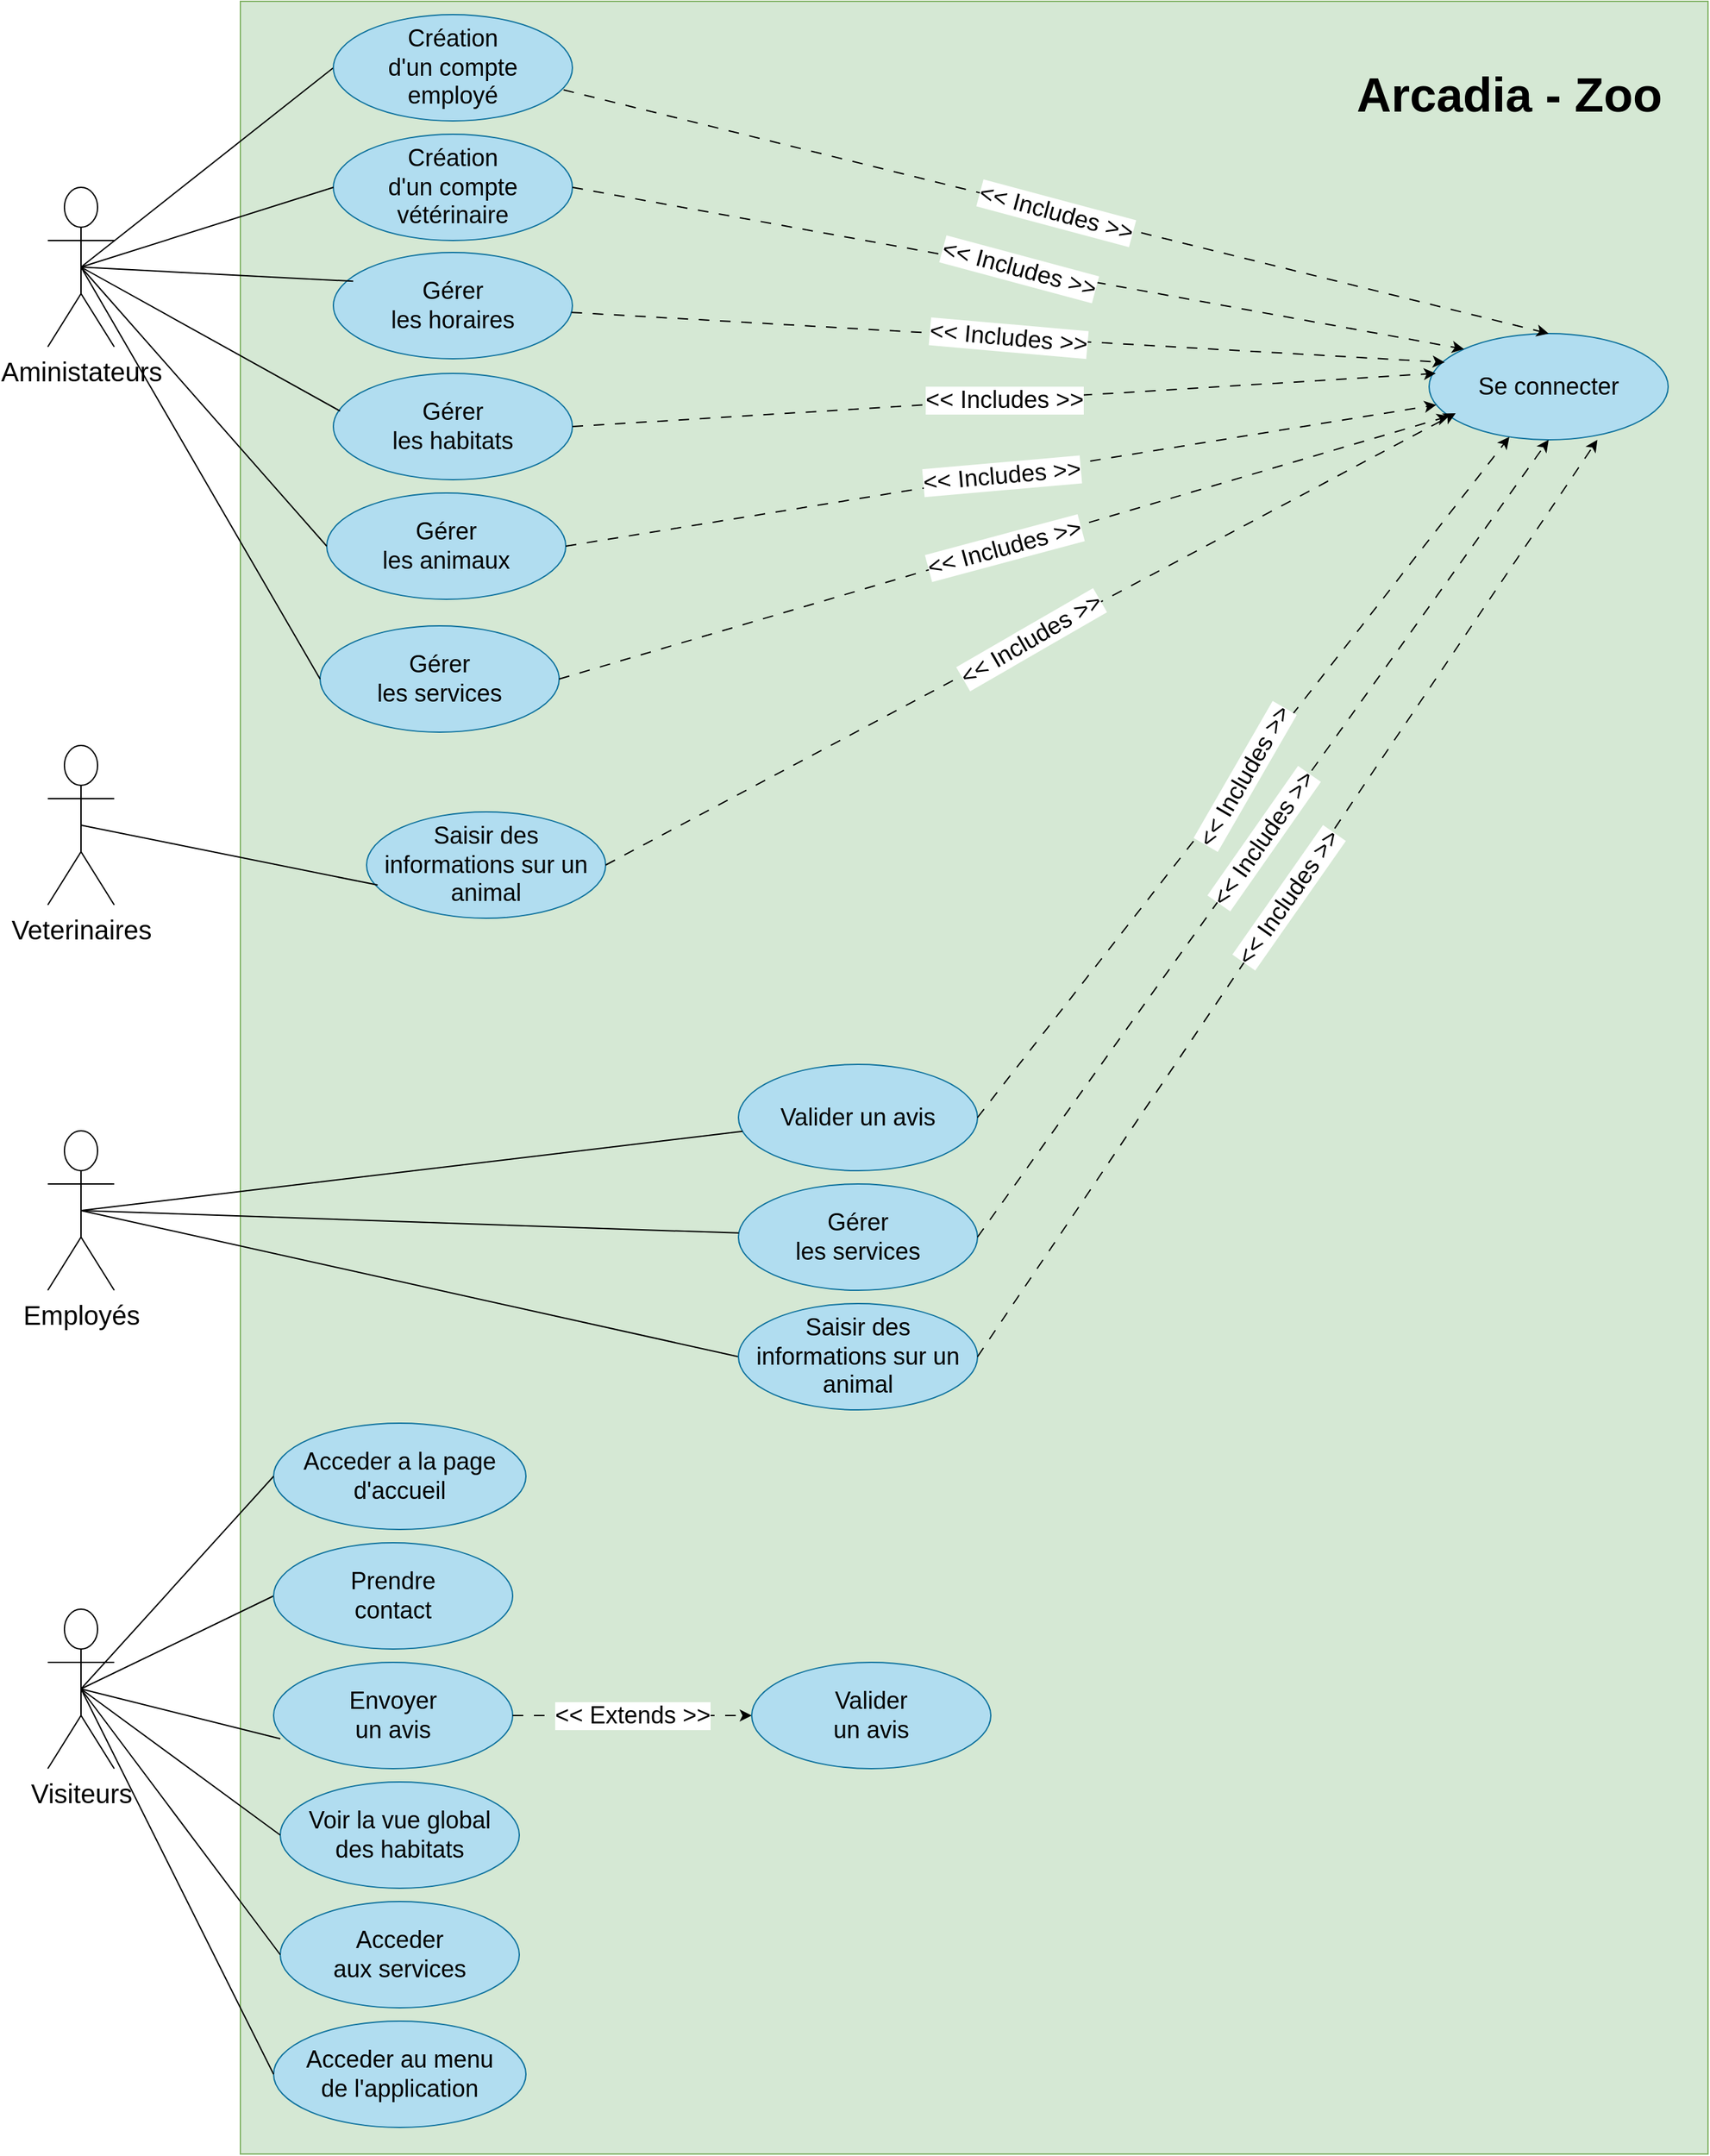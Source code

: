 <mxfile version="24.0.7" type="github">
  <diagram name="Page-1" id="oCPFAEqfmWYbWS78uVZk">
    <mxGraphModel dx="3187" dy="1747" grid="1" gridSize="10" guides="1" tooltips="1" connect="1" arrows="1" fold="1" page="1" pageScale="1" pageWidth="827" pageHeight="1169" math="0" shadow="0">
      <root>
        <mxCell id="0" />
        <mxCell id="1" parent="0" />
        <mxCell id="mDXhd0gq17yFUPMk-IOI-1" value="" style="rounded=0;whiteSpace=wrap;html=1;fillColor=#d5e8d4;strokeColor=#82b366;shadow=0;glass=0;" parent="1" vertex="1">
          <mxGeometry x="325" width="1105" height="1620" as="geometry" />
        </mxCell>
        <mxCell id="mDXhd0gq17yFUPMk-IOI-7" value="&lt;font style=&quot;font-size: 20px;&quot;&gt;Employés&lt;/font&gt;" style="shape=umlActor;verticalLabelPosition=bottom;verticalAlign=top;html=1;outlineConnect=0;" parent="1" vertex="1">
          <mxGeometry x="180" y="850" width="50" height="120" as="geometry" />
        </mxCell>
        <mxCell id="mDXhd0gq17yFUPMk-IOI-9" value="&lt;font style=&quot;font-size: 20px;&quot;&gt;Aministateurs&lt;/font&gt;" style="shape=umlActor;verticalLabelPosition=bottom;verticalAlign=top;html=1;outlineConnect=0;" parent="1" vertex="1">
          <mxGeometry x="180" y="140" width="50" height="120" as="geometry" />
        </mxCell>
        <mxCell id="mDXhd0gq17yFUPMk-IOI-10" value="&lt;font style=&quot;font-size: 20px;&quot;&gt;Visiteurs&lt;/font&gt;" style="shape=umlActor;verticalLabelPosition=bottom;verticalAlign=top;html=1;outlineConnect=0;" parent="1" vertex="1">
          <mxGeometry x="180" y="1210" width="50" height="120" as="geometry" />
        </mxCell>
        <mxCell id="mDXhd0gq17yFUPMk-IOI-13" value="&lt;font style=&quot;font-size: 36px;&quot;&gt;Arcadia - Zoo&lt;/font&gt;" style="text;strokeColor=none;fillColor=none;html=1;fontSize=24;fontStyle=1;verticalAlign=middle;align=center;rounded=0;" parent="1" vertex="1">
          <mxGeometry x="1170" y="40" width="220" height="60" as="geometry" />
        </mxCell>
        <mxCell id="mDXhd0gq17yFUPMk-IOI-19" value="&lt;font style=&quot;font-size: 18px;&quot;&gt;Acceder au menu&lt;/font&gt;&lt;div&gt;&lt;font style=&quot;font-size: 18px;&quot;&gt;de l&#39;application&lt;/font&gt;&lt;/div&gt;" style="ellipse;whiteSpace=wrap;html=1;fillColor=#b1ddf0;strokeColor=#10739e;" parent="1" vertex="1">
          <mxGeometry x="350" y="1520" width="190" height="80" as="geometry" />
        </mxCell>
        <mxCell id="mDXhd0gq17yFUPMk-IOI-25" value="&lt;font style=&quot;font-size: 20px;&quot;&gt;Veterinaires&lt;/font&gt;" style="shape=umlActor;verticalLabelPosition=bottom;verticalAlign=top;html=1;outlineConnect=0;" parent="1" vertex="1">
          <mxGeometry x="180" y="560" width="50" height="120" as="geometry" />
        </mxCell>
        <mxCell id="mDXhd0gq17yFUPMk-IOI-26" value="&lt;font style=&quot;font-size: 18px;&quot;&gt;Se connecter&lt;/font&gt;" style="ellipse;whiteSpace=wrap;html=1;fillColor=#b1ddf0;strokeColor=#10739e;" parent="1" vertex="1">
          <mxGeometry x="1220" y="250" width="180" height="80" as="geometry" />
        </mxCell>
        <mxCell id="mDXhd0gq17yFUPMk-IOI-27" value="&lt;font style=&quot;font-size: 18px;&quot;&gt;Voir la vue global&lt;/font&gt;&lt;div&gt;&lt;font style=&quot;font-size: 18px;&quot;&gt;des habitats&lt;/font&gt;&lt;/div&gt;" style="ellipse;whiteSpace=wrap;html=1;fillColor=#b1ddf0;strokeColor=#10739e;" parent="1" vertex="1">
          <mxGeometry x="355" y="1340" width="180" height="80" as="geometry" />
        </mxCell>
        <mxCell id="mDXhd0gq17yFUPMk-IOI-28" value="&lt;font style=&quot;font-size: 18px;&quot;&gt;Acceder&lt;/font&gt;&lt;div&gt;&lt;font style=&quot;font-size: 18px;&quot;&gt;aux services&lt;/font&gt;&lt;/div&gt;" style="ellipse;whiteSpace=wrap;html=1;fillColor=#b1ddf0;strokeColor=#10739e;" parent="1" vertex="1">
          <mxGeometry x="355" y="1430" width="180" height="80" as="geometry" />
        </mxCell>
        <mxCell id="mDXhd0gq17yFUPMk-IOI-29" value="&lt;font style=&quot;font-size: 18px;&quot;&gt;Acceder a la page d&#39;accueil&lt;/font&gt;" style="ellipse;whiteSpace=wrap;html=1;fillColor=#b1ddf0;strokeColor=#10739e;" parent="1" vertex="1">
          <mxGeometry x="350" y="1070" width="190" height="80" as="geometry" />
        </mxCell>
        <mxCell id="mDXhd0gq17yFUPMk-IOI-31" value="" style="endArrow=none;html=1;rounded=0;exitX=0;exitY=0.5;exitDx=0;exitDy=0;entryX=0.5;entryY=0.5;entryDx=0;entryDy=0;entryPerimeter=0;" parent="1" source="mDXhd0gq17yFUPMk-IOI-19" target="mDXhd0gq17yFUPMk-IOI-10" edge="1">
          <mxGeometry width="50" height="50" relative="1" as="geometry">
            <mxPoint x="360" y="500" as="sourcePoint" />
            <mxPoint x="730" y="530" as="targetPoint" />
          </mxGeometry>
        </mxCell>
        <mxCell id="mDXhd0gq17yFUPMk-IOI-32" value="" style="endArrow=none;html=1;rounded=0;exitX=0;exitY=0.5;exitDx=0;exitDy=0;entryX=0.5;entryY=0.5;entryDx=0;entryDy=0;entryPerimeter=0;" parent="1" source="mDXhd0gq17yFUPMk-IOI-29" target="mDXhd0gq17yFUPMk-IOI-10" edge="1">
          <mxGeometry width="50" height="50" relative="1" as="geometry">
            <mxPoint x="638" y="789" as="sourcePoint" />
            <mxPoint x="740" y="565" as="targetPoint" />
          </mxGeometry>
        </mxCell>
        <mxCell id="mDXhd0gq17yFUPMk-IOI-34" value="" style="endArrow=none;html=1;rounded=0;exitX=0;exitY=0.5;exitDx=0;exitDy=0;entryX=0.5;entryY=0.5;entryDx=0;entryDy=0;entryPerimeter=0;" parent="1" source="mDXhd0gq17yFUPMk-IOI-38" target="mDXhd0gq17yFUPMk-IOI-10" edge="1">
          <mxGeometry width="50" height="50" relative="1" as="geometry">
            <mxPoint x="470" y="519" as="sourcePoint" />
            <mxPoint x="562" y="280" as="targetPoint" />
          </mxGeometry>
        </mxCell>
        <mxCell id="mDXhd0gq17yFUPMk-IOI-35" value="" style="endArrow=none;html=1;rounded=0;exitX=0;exitY=0.5;exitDx=0;exitDy=0;entryX=0.5;entryY=0.5;entryDx=0;entryDy=0;entryPerimeter=0;" parent="1" source="mDXhd0gq17yFUPMk-IOI-27" target="mDXhd0gq17yFUPMk-IOI-10" edge="1">
          <mxGeometry width="50" height="50" relative="1" as="geometry">
            <mxPoint x="460" y="383" as="sourcePoint" />
            <mxPoint x="576" y="250" as="targetPoint" />
          </mxGeometry>
        </mxCell>
        <mxCell id="mDXhd0gq17yFUPMk-IOI-39" value="&lt;font style=&quot;font-size: 18px;&quot;&gt;Envoyer&lt;/font&gt;&lt;div&gt;&lt;font style=&quot;font-size: 18px;&quot;&gt;un avis&lt;/font&gt;&lt;/div&gt;" style="ellipse;whiteSpace=wrap;html=1;fillColor=#b1ddf0;strokeColor=#10739e;" parent="1" vertex="1">
          <mxGeometry x="350" y="1250" width="180" height="80" as="geometry" />
        </mxCell>
        <mxCell id="mDXhd0gq17yFUPMk-IOI-40" value="" style="endArrow=none;html=1;rounded=0;exitX=0.028;exitY=0.719;exitDx=0;exitDy=0;exitPerimeter=0;entryX=0.5;entryY=0.5;entryDx=0;entryDy=0;entryPerimeter=0;" parent="1" source="mDXhd0gq17yFUPMk-IOI-39" target="mDXhd0gq17yFUPMk-IOI-10" edge="1">
          <mxGeometry width="50" height="50" relative="1" as="geometry">
            <mxPoint x="510" y="383" as="sourcePoint" />
            <mxPoint x="626" y="250" as="targetPoint" />
          </mxGeometry>
        </mxCell>
        <mxCell id="mDXhd0gq17yFUPMk-IOI-55" value="&lt;font style=&quot;font-size: 18px;&quot;&gt;Saisir des informations sur un animal&lt;/font&gt;" style="ellipse;whiteSpace=wrap;html=1;fillColor=#b1ddf0;strokeColor=#10739e;" parent="1" vertex="1">
          <mxGeometry x="420" y="610" width="180" height="80" as="geometry" />
        </mxCell>
        <mxCell id="mDXhd0gq17yFUPMk-IOI-59" value="" style="endArrow=classic;html=1;rounded=0;entryX=1;entryY=0.5;entryDx=0;entryDy=0;endFill=1;dashed=1;dashPattern=8 8;exitX=1;exitY=0.5;exitDx=0;exitDy=0;" parent="1" source="mDXhd0gq17yFUPMk-IOI-55" edge="1">
          <mxGeometry relative="1" as="geometry">
            <mxPoint x="827.0" y="598.56" as="sourcePoint" />
            <mxPoint x="1240" y="310" as="targetPoint" />
          </mxGeometry>
        </mxCell>
        <mxCell id="mDXhd0gq17yFUPMk-IOI-60" value="&lt;font style=&quot;font-size: 18px;&quot;&gt;&amp;lt;&amp;lt; Includes &amp;gt;&amp;gt;&lt;/font&gt;" style="edgeLabel;resizable=0;html=1;;align=center;verticalAlign=middle;rotation=-30;" parent="mDXhd0gq17yFUPMk-IOI-59" connectable="0" vertex="1">
          <mxGeometry relative="1" as="geometry" />
        </mxCell>
        <mxCell id="mDXhd0gq17yFUPMk-IOI-61" value="" style="endArrow=none;html=1;rounded=0;exitX=0.5;exitY=0.5;exitDx=0;exitDy=0;entryX=0;entryY=0.5;entryDx=0;entryDy=0;exitPerimeter=0;" parent="1" source="mDXhd0gq17yFUPMk-IOI-9" target="eVSdmiCTxwM3tjhRDRQT-4" edge="1">
          <mxGeometry width="50" height="50" relative="1" as="geometry">
            <mxPoint x="1190" y="325" as="sourcePoint" />
            <mxPoint x="380" y="200" as="targetPoint" />
          </mxGeometry>
        </mxCell>
        <mxCell id="mDXhd0gq17yFUPMk-IOI-62" value="" style="endArrow=none;html=1;rounded=0;exitX=0.5;exitY=0.5;exitDx=0;exitDy=0;entryX=0.046;entryY=0.688;entryDx=0;entryDy=0;exitPerimeter=0;entryPerimeter=0;" parent="1" source="mDXhd0gq17yFUPMk-IOI-25" target="mDXhd0gq17yFUPMk-IOI-55" edge="1">
          <mxGeometry width="50" height="50" relative="1" as="geometry">
            <mxPoint x="840" y="1000" as="sourcePoint" />
            <mxPoint x="390" y="460" as="targetPoint" />
          </mxGeometry>
        </mxCell>
        <mxCell id="mDXhd0gq17yFUPMk-IOI-63" value="" style="endArrow=none;html=1;rounded=0;exitX=0.5;exitY=0.5;exitDx=0;exitDy=0;entryX=0;entryY=0.5;entryDx=0;entryDy=0;exitPerimeter=0;" parent="1" source="mDXhd0gq17yFUPMk-IOI-7" target="eVSdmiCTxwM3tjhRDRQT-22" edge="1">
          <mxGeometry width="50" height="50" relative="1" as="geometry">
            <mxPoint x="1300" y="270" as="sourcePoint" />
            <mxPoint x="390" y="800" as="targetPoint" />
          </mxGeometry>
        </mxCell>
        <mxCell id="mDXhd0gq17yFUPMk-IOI-38" value="&lt;font style=&quot;font-size: 18px;&quot;&gt;Prendre&lt;/font&gt;&lt;div&gt;&lt;font style=&quot;font-size: 18px;&quot;&gt;c&lt;/font&gt;&lt;span style=&quot;font-size: 18px; background-color: initial;&quot;&gt;ontact&lt;/span&gt;&lt;/div&gt;" style="ellipse;whiteSpace=wrap;html=1;fillColor=#b1ddf0;strokeColor=#10739e;" parent="1" vertex="1">
          <mxGeometry x="350" y="1160" width="180" height="80" as="geometry" />
        </mxCell>
        <mxCell id="eVSdmiCTxwM3tjhRDRQT-2" value="&lt;font style=&quot;font-size: 18px;&quot;&gt;Valider un avis&lt;/font&gt;" style="ellipse;whiteSpace=wrap;html=1;fillColor=#b1ddf0;strokeColor=#10739e;" vertex="1" parent="1">
          <mxGeometry x="700" y="800" width="180" height="80" as="geometry" />
        </mxCell>
        <mxCell id="eVSdmiCTxwM3tjhRDRQT-3" value="&lt;span style=&quot;font-size: 18px;&quot;&gt;Gérer&lt;/span&gt;&lt;br&gt;&lt;div&gt;&lt;font style=&quot;font-size: 18px;&quot;&gt;les horaires&lt;/font&gt;&lt;/div&gt;" style="ellipse;whiteSpace=wrap;html=1;fillColor=#b1ddf0;strokeColor=#10739e;" vertex="1" parent="1">
          <mxGeometry x="395" y="189" width="180" height="80" as="geometry" />
        </mxCell>
        <mxCell id="eVSdmiCTxwM3tjhRDRQT-4" value="&lt;font style=&quot;font-size: 18px;&quot;&gt;Création&lt;/font&gt;&lt;div&gt;&lt;font style=&quot;font-size: 18px;&quot;&gt;d&#39;un compte&lt;/font&gt;&lt;/div&gt;&lt;div&gt;&lt;font style=&quot;font-size: 18px;&quot;&gt;employé&lt;/font&gt;&lt;/div&gt;" style="ellipse;whiteSpace=wrap;html=1;fillColor=#b1ddf0;strokeColor=#10739e;" vertex="1" parent="1">
          <mxGeometry x="395" y="10" width="180" height="80" as="geometry" />
        </mxCell>
        <mxCell id="eVSdmiCTxwM3tjhRDRQT-6" value="" style="endArrow=none;html=1;rounded=0;exitX=0;exitY=0.5;exitDx=0;exitDy=0;entryX=0.5;entryY=0.5;entryDx=0;entryDy=0;entryPerimeter=0;" edge="1" parent="1" source="mDXhd0gq17yFUPMk-IOI-28" target="mDXhd0gq17yFUPMk-IOI-10">
          <mxGeometry width="50" height="50" relative="1" as="geometry">
            <mxPoint x="582.5" y="1780" as="sourcePoint" />
            <mxPoint x="377.5" y="1410" as="targetPoint" />
          </mxGeometry>
        </mxCell>
        <mxCell id="eVSdmiCTxwM3tjhRDRQT-9" value="&lt;font style=&quot;font-size: 18px;&quot;&gt;Création&lt;/font&gt;&lt;div&gt;&lt;font style=&quot;font-size: 18px;&quot;&gt;d&#39;un compte vétérinaire&lt;/font&gt;&lt;/div&gt;" style="ellipse;whiteSpace=wrap;html=1;fillColor=#b1ddf0;strokeColor=#10739e;" vertex="1" parent="1">
          <mxGeometry x="395" y="100" width="180" height="80" as="geometry" />
        </mxCell>
        <mxCell id="eVSdmiCTxwM3tjhRDRQT-13" value="" style="endArrow=classic;html=1;rounded=0;endFill=1;dashed=1;dashPattern=8 8;entryX=0.065;entryY=0.271;entryDx=0;entryDy=0;entryPerimeter=0;" edge="1" parent="1" source="eVSdmiCTxwM3tjhRDRQT-3" target="mDXhd0gq17yFUPMk-IOI-26">
          <mxGeometry relative="1" as="geometry">
            <mxPoint x="840" y="530" as="sourcePoint" />
            <mxPoint x="1120" y="530" as="targetPoint" />
          </mxGeometry>
        </mxCell>
        <mxCell id="eVSdmiCTxwM3tjhRDRQT-14" value="&lt;font style=&quot;font-size: 18px;&quot;&gt;&amp;lt;&amp;lt; Includes &amp;gt;&amp;gt;&lt;/font&gt;" style="edgeLabel;resizable=0;html=1;;align=center;verticalAlign=middle;rotation=5;" connectable="0" vertex="1" parent="eVSdmiCTxwM3tjhRDRQT-13">
          <mxGeometry relative="1" as="geometry" />
        </mxCell>
        <mxCell id="eVSdmiCTxwM3tjhRDRQT-15" value="" style="endArrow=classic;html=1;rounded=0;endFill=1;dashed=1;dashPattern=8 8;exitX=1;exitY=0.5;exitDx=0;exitDy=0;entryX=0;entryY=0;entryDx=0;entryDy=0;" edge="1" parent="1" source="eVSdmiCTxwM3tjhRDRQT-9" target="mDXhd0gq17yFUPMk-IOI-26">
          <mxGeometry relative="1" as="geometry">
            <mxPoint x="850" y="310" as="sourcePoint" />
            <mxPoint x="1130" y="310" as="targetPoint" />
          </mxGeometry>
        </mxCell>
        <mxCell id="eVSdmiCTxwM3tjhRDRQT-16" value="&lt;font style=&quot;font-size: 18px;&quot;&gt;&amp;lt;&amp;lt; Includes &amp;gt;&amp;gt;&lt;/font&gt;" style="edgeLabel;resizable=0;html=1;;align=center;verticalAlign=middle;rotation=15;" connectable="0" vertex="1" parent="eVSdmiCTxwM3tjhRDRQT-15">
          <mxGeometry relative="1" as="geometry" />
        </mxCell>
        <mxCell id="eVSdmiCTxwM3tjhRDRQT-17" value="" style="endArrow=classic;html=1;rounded=0;endFill=1;dashed=1;dashPattern=8 8;exitX=0.963;exitY=0.708;exitDx=0;exitDy=0;entryX=0.5;entryY=0;entryDx=0;entryDy=0;exitPerimeter=0;" edge="1" parent="1" source="eVSdmiCTxwM3tjhRDRQT-4" target="mDXhd0gq17yFUPMk-IOI-26">
          <mxGeometry relative="1" as="geometry">
            <mxPoint x="920" y="150" as="sourcePoint" />
            <mxPoint x="1200" y="150" as="targetPoint" />
          </mxGeometry>
        </mxCell>
        <mxCell id="eVSdmiCTxwM3tjhRDRQT-18" value="&lt;font style=&quot;font-size: 18px;&quot;&gt;&amp;lt;&amp;lt; Includes&lt;/font&gt;&lt;span style=&quot;font-size: 18px;&quot;&gt;&amp;nbsp;&amp;gt;&amp;gt;&lt;/span&gt;" style="edgeLabel;resizable=0;html=1;;align=center;verticalAlign=middle;rotation=15;" connectable="0" vertex="1" parent="eVSdmiCTxwM3tjhRDRQT-17">
          <mxGeometry relative="1" as="geometry" />
        </mxCell>
        <mxCell id="eVSdmiCTxwM3tjhRDRQT-20" value="&lt;font style=&quot;font-size: 18px;&quot;&gt;Gérer&lt;/font&gt;&lt;div&gt;&lt;font style=&quot;font-size: 18px;&quot;&gt;les services&lt;/font&gt;&lt;/div&gt;" style="ellipse;whiteSpace=wrap;html=1;fillColor=#b1ddf0;strokeColor=#10739e;" vertex="1" parent="1">
          <mxGeometry x="700" y="890" width="180" height="80" as="geometry" />
        </mxCell>
        <mxCell id="eVSdmiCTxwM3tjhRDRQT-22" value="&lt;font style=&quot;font-size: 18px;&quot;&gt;Saisir des informations sur un animal&lt;/font&gt;" style="ellipse;whiteSpace=wrap;html=1;fillColor=#b1ddf0;strokeColor=#10739e;" vertex="1" parent="1">
          <mxGeometry x="700" y="980" width="180" height="80" as="geometry" />
        </mxCell>
        <mxCell id="eVSdmiCTxwM3tjhRDRQT-25" value="" style="endArrow=classic;html=1;rounded=0;endFill=1;dashed=1;dashPattern=8 8;exitX=1;exitY=0.5;exitDx=0;exitDy=0;" edge="1" parent="1" source="eVSdmiCTxwM3tjhRDRQT-2" target="mDXhd0gq17yFUPMk-IOI-26">
          <mxGeometry relative="1" as="geometry">
            <mxPoint x="880" y="649.17" as="sourcePoint" />
            <mxPoint x="1140" y="649.17" as="targetPoint" />
          </mxGeometry>
        </mxCell>
        <mxCell id="eVSdmiCTxwM3tjhRDRQT-26" value="&lt;font style=&quot;font-size: 18px;&quot;&gt;&amp;lt;&amp;lt; Includes &amp;gt;&amp;gt;&lt;/font&gt;" style="edgeLabel;resizable=0;html=1;;align=center;verticalAlign=middle;rotation=-60;" connectable="0" vertex="1" parent="eVSdmiCTxwM3tjhRDRQT-25">
          <mxGeometry relative="1" as="geometry" />
        </mxCell>
        <mxCell id="eVSdmiCTxwM3tjhRDRQT-27" value="" style="endArrow=classic;html=1;rounded=0;entryX=0.5;entryY=1;entryDx=0;entryDy=0;endFill=1;dashed=1;dashPattern=8 8;exitX=1;exitY=0.5;exitDx=0;exitDy=0;" edge="1" parent="1" source="eVSdmiCTxwM3tjhRDRQT-20" target="mDXhd0gq17yFUPMk-IOI-26">
          <mxGeometry relative="1" as="geometry">
            <mxPoint x="890" y="790" as="sourcePoint" />
            <mxPoint x="1150" y="790" as="targetPoint" />
          </mxGeometry>
        </mxCell>
        <mxCell id="eVSdmiCTxwM3tjhRDRQT-28" value="&lt;font style=&quot;font-size: 18px;&quot;&gt;&amp;lt;&amp;lt; Includes &amp;gt;&amp;gt;&lt;/font&gt;" style="edgeLabel;resizable=0;html=1;;align=center;verticalAlign=middle;rotation=-55;" connectable="0" vertex="1" parent="eVSdmiCTxwM3tjhRDRQT-27">
          <mxGeometry relative="1" as="geometry" />
        </mxCell>
        <mxCell id="eVSdmiCTxwM3tjhRDRQT-29" value="" style="endArrow=classic;html=1;rounded=0;entryX=0.704;entryY=1;entryDx=0;entryDy=0;endFill=1;dashed=1;dashPattern=8 8;exitX=1;exitY=0.5;exitDx=0;exitDy=0;entryPerimeter=0;" edge="1" parent="1" source="eVSdmiCTxwM3tjhRDRQT-22" target="mDXhd0gq17yFUPMk-IOI-26">
          <mxGeometry relative="1" as="geometry">
            <mxPoint x="890" y="889.17" as="sourcePoint" />
            <mxPoint x="1150" y="889.17" as="targetPoint" />
          </mxGeometry>
        </mxCell>
        <mxCell id="eVSdmiCTxwM3tjhRDRQT-30" value="&lt;font style=&quot;font-size: 18px;&quot;&gt;&amp;lt;&amp;lt; Includes &amp;gt;&amp;gt;&lt;/font&gt;" style="edgeLabel;resizable=0;html=1;;align=center;verticalAlign=middle;rotation=-55;" connectable="0" vertex="1" parent="eVSdmiCTxwM3tjhRDRQT-29">
          <mxGeometry relative="1" as="geometry" />
        </mxCell>
        <mxCell id="eVSdmiCTxwM3tjhRDRQT-31" value="" style="endArrow=none;html=1;rounded=0;exitX=0.5;exitY=0.5;exitDx=0;exitDy=0;exitPerimeter=0;" edge="1" parent="1" source="mDXhd0gq17yFUPMk-IOI-7" target="eVSdmiCTxwM3tjhRDRQT-20">
          <mxGeometry width="50" height="50" relative="1" as="geometry">
            <mxPoint x="250" y="770" as="sourcePoint" />
            <mxPoint x="435" y="770" as="targetPoint" />
          </mxGeometry>
        </mxCell>
        <mxCell id="eVSdmiCTxwM3tjhRDRQT-32" value="" style="endArrow=none;html=1;rounded=0;exitX=0.5;exitY=0.5;exitDx=0;exitDy=0;exitPerimeter=0;" edge="1" parent="1" source="mDXhd0gq17yFUPMk-IOI-7" target="eVSdmiCTxwM3tjhRDRQT-2">
          <mxGeometry width="50" height="50" relative="1" as="geometry">
            <mxPoint x="215" y="490" as="sourcePoint" />
            <mxPoint x="400" y="470" as="targetPoint" />
          </mxGeometry>
        </mxCell>
        <mxCell id="eVSdmiCTxwM3tjhRDRQT-33" value="" style="endArrow=none;html=1;rounded=0;exitX=0.5;exitY=0.5;exitDx=0;exitDy=0;entryX=0;entryY=0.5;entryDx=0;entryDy=0;exitPerimeter=0;" edge="1" parent="1" source="mDXhd0gq17yFUPMk-IOI-9" target="eVSdmiCTxwM3tjhRDRQT-9">
          <mxGeometry width="50" height="50" relative="1" as="geometry">
            <mxPoint x="215" y="210" as="sourcePoint" />
            <mxPoint x="390" y="210" as="targetPoint" />
          </mxGeometry>
        </mxCell>
        <mxCell id="eVSdmiCTxwM3tjhRDRQT-34" value="" style="endArrow=none;html=1;rounded=0;exitX=0.5;exitY=0.5;exitDx=0;exitDy=0;entryX=0.083;entryY=0.271;entryDx=0;entryDy=0;exitPerimeter=0;entryPerimeter=0;" edge="1" parent="1" source="mDXhd0gq17yFUPMk-IOI-9" target="eVSdmiCTxwM3tjhRDRQT-3">
          <mxGeometry width="50" height="50" relative="1" as="geometry">
            <mxPoint x="225" y="220" as="sourcePoint" />
            <mxPoint x="400" y="220" as="targetPoint" />
          </mxGeometry>
        </mxCell>
        <mxCell id="eVSdmiCTxwM3tjhRDRQT-36" value="&lt;span style=&quot;font-size: 18px;&quot;&gt;Gérer&lt;/span&gt;&lt;br&gt;&lt;div&gt;&lt;font style=&quot;font-size: 18px;&quot;&gt;les habitats&lt;/font&gt;&lt;/div&gt;" style="ellipse;whiteSpace=wrap;html=1;fillColor=#b1ddf0;strokeColor=#10739e;" vertex="1" parent="1">
          <mxGeometry x="395" y="280" width="180" height="80" as="geometry" />
        </mxCell>
        <mxCell id="eVSdmiCTxwM3tjhRDRQT-38" value="&lt;span style=&quot;font-size: 18px;&quot;&gt;Gérer&lt;/span&gt;&lt;br&gt;&lt;div&gt;&lt;font style=&quot;font-size: 18px;&quot;&gt;les animaux&lt;/font&gt;&lt;/div&gt;" style="ellipse;whiteSpace=wrap;html=1;fillColor=#b1ddf0;strokeColor=#10739e;" vertex="1" parent="1">
          <mxGeometry x="390" y="370" width="180" height="80" as="geometry" />
        </mxCell>
        <mxCell id="eVSdmiCTxwM3tjhRDRQT-39" value="" style="endArrow=none;html=1;rounded=0;exitX=0.5;exitY=0.5;exitDx=0;exitDy=0;entryX=0.028;entryY=0.354;entryDx=0;entryDy=0;exitPerimeter=0;entryPerimeter=0;" edge="1" parent="1" source="mDXhd0gq17yFUPMk-IOI-9" target="eVSdmiCTxwM3tjhRDRQT-36">
          <mxGeometry width="50" height="50" relative="1" as="geometry">
            <mxPoint x="215" y="210" as="sourcePoint" />
            <mxPoint x="420" y="222" as="targetPoint" />
          </mxGeometry>
        </mxCell>
        <mxCell id="eVSdmiCTxwM3tjhRDRQT-40" value="" style="endArrow=none;html=1;rounded=0;exitX=0.5;exitY=0.5;exitDx=0;exitDy=0;entryX=0;entryY=0.5;entryDx=0;entryDy=0;exitPerimeter=0;" edge="1" parent="1" source="mDXhd0gq17yFUPMk-IOI-9" target="eVSdmiCTxwM3tjhRDRQT-38">
          <mxGeometry width="50" height="50" relative="1" as="geometry">
            <mxPoint x="225" y="220" as="sourcePoint" />
            <mxPoint x="430" y="232" as="targetPoint" />
          </mxGeometry>
        </mxCell>
        <mxCell id="eVSdmiCTxwM3tjhRDRQT-41" value="" style="endArrow=classic;html=1;rounded=0;endFill=1;dashed=1;dashPattern=8 8;exitX=1;exitY=0.5;exitDx=0;exitDy=0;entryX=0.028;entryY=0.375;entryDx=0;entryDy=0;entryPerimeter=0;" edge="1" parent="1" source="eVSdmiCTxwM3tjhRDRQT-36" target="mDXhd0gq17yFUPMk-IOI-26">
          <mxGeometry relative="1" as="geometry">
            <mxPoint x="600" y="300" as="sourcePoint" />
            <mxPoint x="1283" y="314" as="targetPoint" />
          </mxGeometry>
        </mxCell>
        <mxCell id="eVSdmiCTxwM3tjhRDRQT-42" value="&lt;font style=&quot;font-size: 18px;&quot;&gt;&amp;lt;&amp;lt; Includes &amp;gt;&amp;gt;&lt;/font&gt;" style="edgeLabel;resizable=0;html=1;;align=center;verticalAlign=middle;rotation=0;" connectable="0" vertex="1" parent="eVSdmiCTxwM3tjhRDRQT-41">
          <mxGeometry relative="1" as="geometry" />
        </mxCell>
        <mxCell id="eVSdmiCTxwM3tjhRDRQT-43" value="" style="endArrow=classic;html=1;rounded=0;endFill=1;dashed=1;dashPattern=8 8;exitX=1;exitY=0.5;exitDx=0;exitDy=0;" edge="1" parent="1" source="eVSdmiCTxwM3tjhRDRQT-38" target="mDXhd0gq17yFUPMk-IOI-26">
          <mxGeometry relative="1" as="geometry">
            <mxPoint x="575" y="313" as="sourcePoint" />
            <mxPoint x="1258" y="327" as="targetPoint" />
          </mxGeometry>
        </mxCell>
        <mxCell id="eVSdmiCTxwM3tjhRDRQT-44" value="&lt;font style=&quot;font-size: 18px;&quot;&gt;&amp;lt;&amp;lt; Includes &amp;gt;&amp;gt;&lt;/font&gt;" style="edgeLabel;resizable=0;html=1;;align=center;verticalAlign=middle;rotation=-5;" connectable="0" vertex="1" parent="eVSdmiCTxwM3tjhRDRQT-43">
          <mxGeometry relative="1" as="geometry" />
        </mxCell>
        <mxCell id="eVSdmiCTxwM3tjhRDRQT-46" value="" style="endArrow=classic;html=1;rounded=0;endFill=1;dashed=1;dashPattern=8 8;entryX=0;entryY=0.5;entryDx=0;entryDy=0;exitX=1;exitY=0.5;exitDx=0;exitDy=0;" edge="1" parent="1" source="mDXhd0gq17yFUPMk-IOI-39" target="eVSdmiCTxwM3tjhRDRQT-52">
          <mxGeometry relative="1" as="geometry">
            <mxPoint x="755.0" y="1370" as="sourcePoint" />
            <mxPoint x="575.0" y="1370" as="targetPoint" />
          </mxGeometry>
        </mxCell>
        <mxCell id="eVSdmiCTxwM3tjhRDRQT-47" value="&lt;font style=&quot;font-size: 18px;&quot;&gt;&amp;lt;&amp;lt; Extends &amp;gt;&amp;gt;&lt;/font&gt;" style="edgeLabel;resizable=0;html=1;;align=center;verticalAlign=middle;rotation=0;" connectable="0" vertex="1" parent="eVSdmiCTxwM3tjhRDRQT-46">
          <mxGeometry relative="1" as="geometry">
            <mxPoint as="offset" />
          </mxGeometry>
        </mxCell>
        <mxCell id="eVSdmiCTxwM3tjhRDRQT-48" value="&lt;font style=&quot;font-size: 18px;&quot;&gt;Gérer&lt;/font&gt;&lt;div&gt;&lt;font style=&quot;font-size: 18px;&quot;&gt;les services&lt;/font&gt;&lt;/div&gt;" style="ellipse;whiteSpace=wrap;html=1;fillColor=#b1ddf0;strokeColor=#10739e;" vertex="1" parent="1">
          <mxGeometry x="385" y="470" width="180" height="80" as="geometry" />
        </mxCell>
        <mxCell id="eVSdmiCTxwM3tjhRDRQT-49" value="" style="endArrow=none;html=1;rounded=0;exitX=0.5;exitY=0.5;exitDx=0;exitDy=0;entryX=0;entryY=0.5;entryDx=0;entryDy=0;exitPerimeter=0;" edge="1" parent="1" source="mDXhd0gq17yFUPMk-IOI-9" target="eVSdmiCTxwM3tjhRDRQT-48">
          <mxGeometry width="50" height="50" relative="1" as="geometry">
            <mxPoint x="200" y="270" as="sourcePoint" />
            <mxPoint x="385" y="480" as="targetPoint" />
          </mxGeometry>
        </mxCell>
        <mxCell id="eVSdmiCTxwM3tjhRDRQT-50" value="" style="endArrow=classic;html=1;rounded=0;endFill=1;dashed=1;dashPattern=8 8;exitX=1;exitY=0.5;exitDx=0;exitDy=0;" edge="1" parent="1" source="eVSdmiCTxwM3tjhRDRQT-48" target="mDXhd0gq17yFUPMk-IOI-26">
          <mxGeometry relative="1" as="geometry">
            <mxPoint x="580" y="420" as="sourcePoint" />
            <mxPoint x="1235" y="314" as="targetPoint" />
          </mxGeometry>
        </mxCell>
        <mxCell id="eVSdmiCTxwM3tjhRDRQT-51" value="&lt;font style=&quot;font-size: 18px;&quot;&gt;&amp;lt;&amp;lt; Includes &amp;gt;&amp;gt;&lt;/font&gt;" style="edgeLabel;resizable=0;html=1;;align=center;verticalAlign=middle;rotation=-15;" connectable="0" vertex="1" parent="eVSdmiCTxwM3tjhRDRQT-50">
          <mxGeometry relative="1" as="geometry" />
        </mxCell>
        <mxCell id="eVSdmiCTxwM3tjhRDRQT-52" value="&lt;span style=&quot;font-size: 18px;&quot;&gt;Valider&lt;/span&gt;&lt;br&gt;&lt;div&gt;&lt;font style=&quot;font-size: 18px;&quot;&gt;un avis&lt;/font&gt;&lt;/div&gt;" style="ellipse;whiteSpace=wrap;html=1;fillColor=#b1ddf0;strokeColor=#10739e;" vertex="1" parent="1">
          <mxGeometry x="710" y="1250" width="180" height="80" as="geometry" />
        </mxCell>
      </root>
    </mxGraphModel>
  </diagram>
</mxfile>
